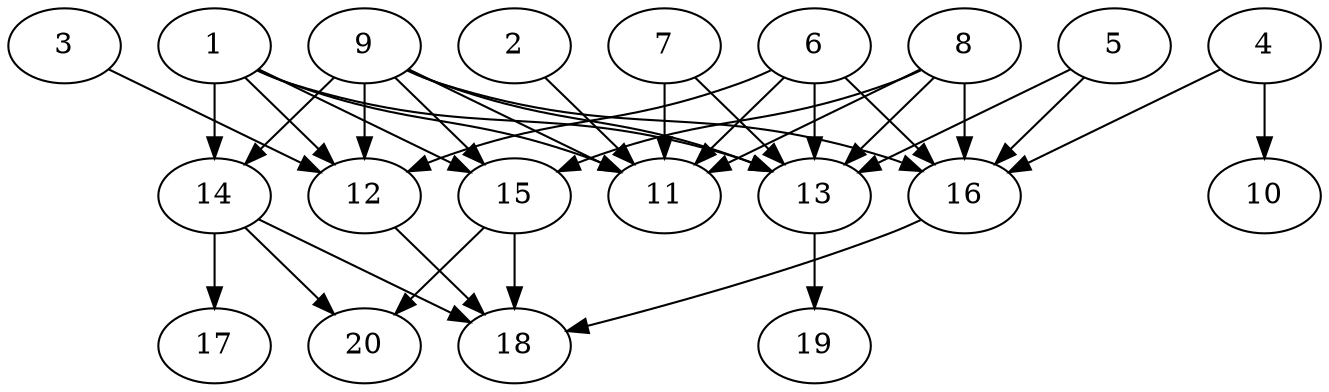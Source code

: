 // DAG automatically generated by daggen at Tue Jul 23 14:29:40 2019
// ./daggen --dot -n 20 --ccr 0.3 --fat 0.7 --regular 0.5 --density 0.7 --mindata 5242880 --maxdata 52428800 
digraph G {
  1 [size="140257280", alpha="0.11", expect_size="42077184"] 
  1 -> 11 [size ="42077184"]
  1 -> 12 [size ="42077184"]
  1 -> 13 [size ="42077184"]
  1 -> 14 [size ="42077184"]
  1 -> 15 [size ="42077184"]
  2 [size="34846720", alpha="0.08", expect_size="10454016"] 
  2 -> 11 [size ="10454016"]
  3 [size="86418773", alpha="0.06", expect_size="25925632"] 
  3 -> 12 [size ="25925632"]
  4 [size="130942293", alpha="0.01", expect_size="39282688"] 
  4 -> 10 [size ="39282688"]
  4 -> 16 [size ="39282688"]
  5 [size="150698667", alpha="0.05", expect_size="45209600"] 
  5 -> 13 [size ="45209600"]
  5 -> 16 [size ="45209600"]
  6 [size="169786027", alpha="0.09", expect_size="50935808"] 
  6 -> 11 [size ="50935808"]
  6 -> 12 [size ="50935808"]
  6 -> 13 [size ="50935808"]
  6 -> 16 [size ="50935808"]
  7 [size="63194453", alpha="0.13", expect_size="18958336"] 
  7 -> 11 [size ="18958336"]
  7 -> 13 [size ="18958336"]
  8 [size="105577813", alpha="0.00", expect_size="31673344"] 
  8 -> 11 [size ="31673344"]
  8 -> 13 [size ="31673344"]
  8 -> 15 [size ="31673344"]
  8 -> 16 [size ="31673344"]
  9 [size="170516480", alpha="0.13", expect_size="51154944"] 
  9 -> 11 [size ="51154944"]
  9 -> 12 [size ="51154944"]
  9 -> 13 [size ="51154944"]
  9 -> 14 [size ="51154944"]
  9 -> 15 [size ="51154944"]
  9 -> 16 [size ="51154944"]
  10 [size="87210667", alpha="0.02", expect_size="26163200"] 
  11 [size="40441173", alpha="0.17", expect_size="12132352"] 
  12 [size="130812587", alpha="0.14", expect_size="39243776"] 
  12 -> 18 [size ="39243776"]
  13 [size="34351787", alpha="0.18", expect_size="10305536"] 
  13 -> 19 [size ="10305536"]
  14 [size="78346240", alpha="0.17", expect_size="23503872"] 
  14 -> 17 [size ="23503872"]
  14 -> 18 [size ="23503872"]
  14 -> 20 [size ="23503872"]
  15 [size="85688320", alpha="0.16", expect_size="25706496"] 
  15 -> 18 [size ="25706496"]
  15 -> 20 [size ="25706496"]
  16 [size="126859947", alpha="0.19", expect_size="38057984"] 
  16 -> 18 [size ="38057984"]
  17 [size="38014293", alpha="0.15", expect_size="11404288"] 
  18 [size="136407040", alpha="0.16", expect_size="40922112"] 
  19 [size="140035413", alpha="0.17", expect_size="42010624"] 
  20 [size="83776853", alpha="0.13", expect_size="25133056"] 
}
